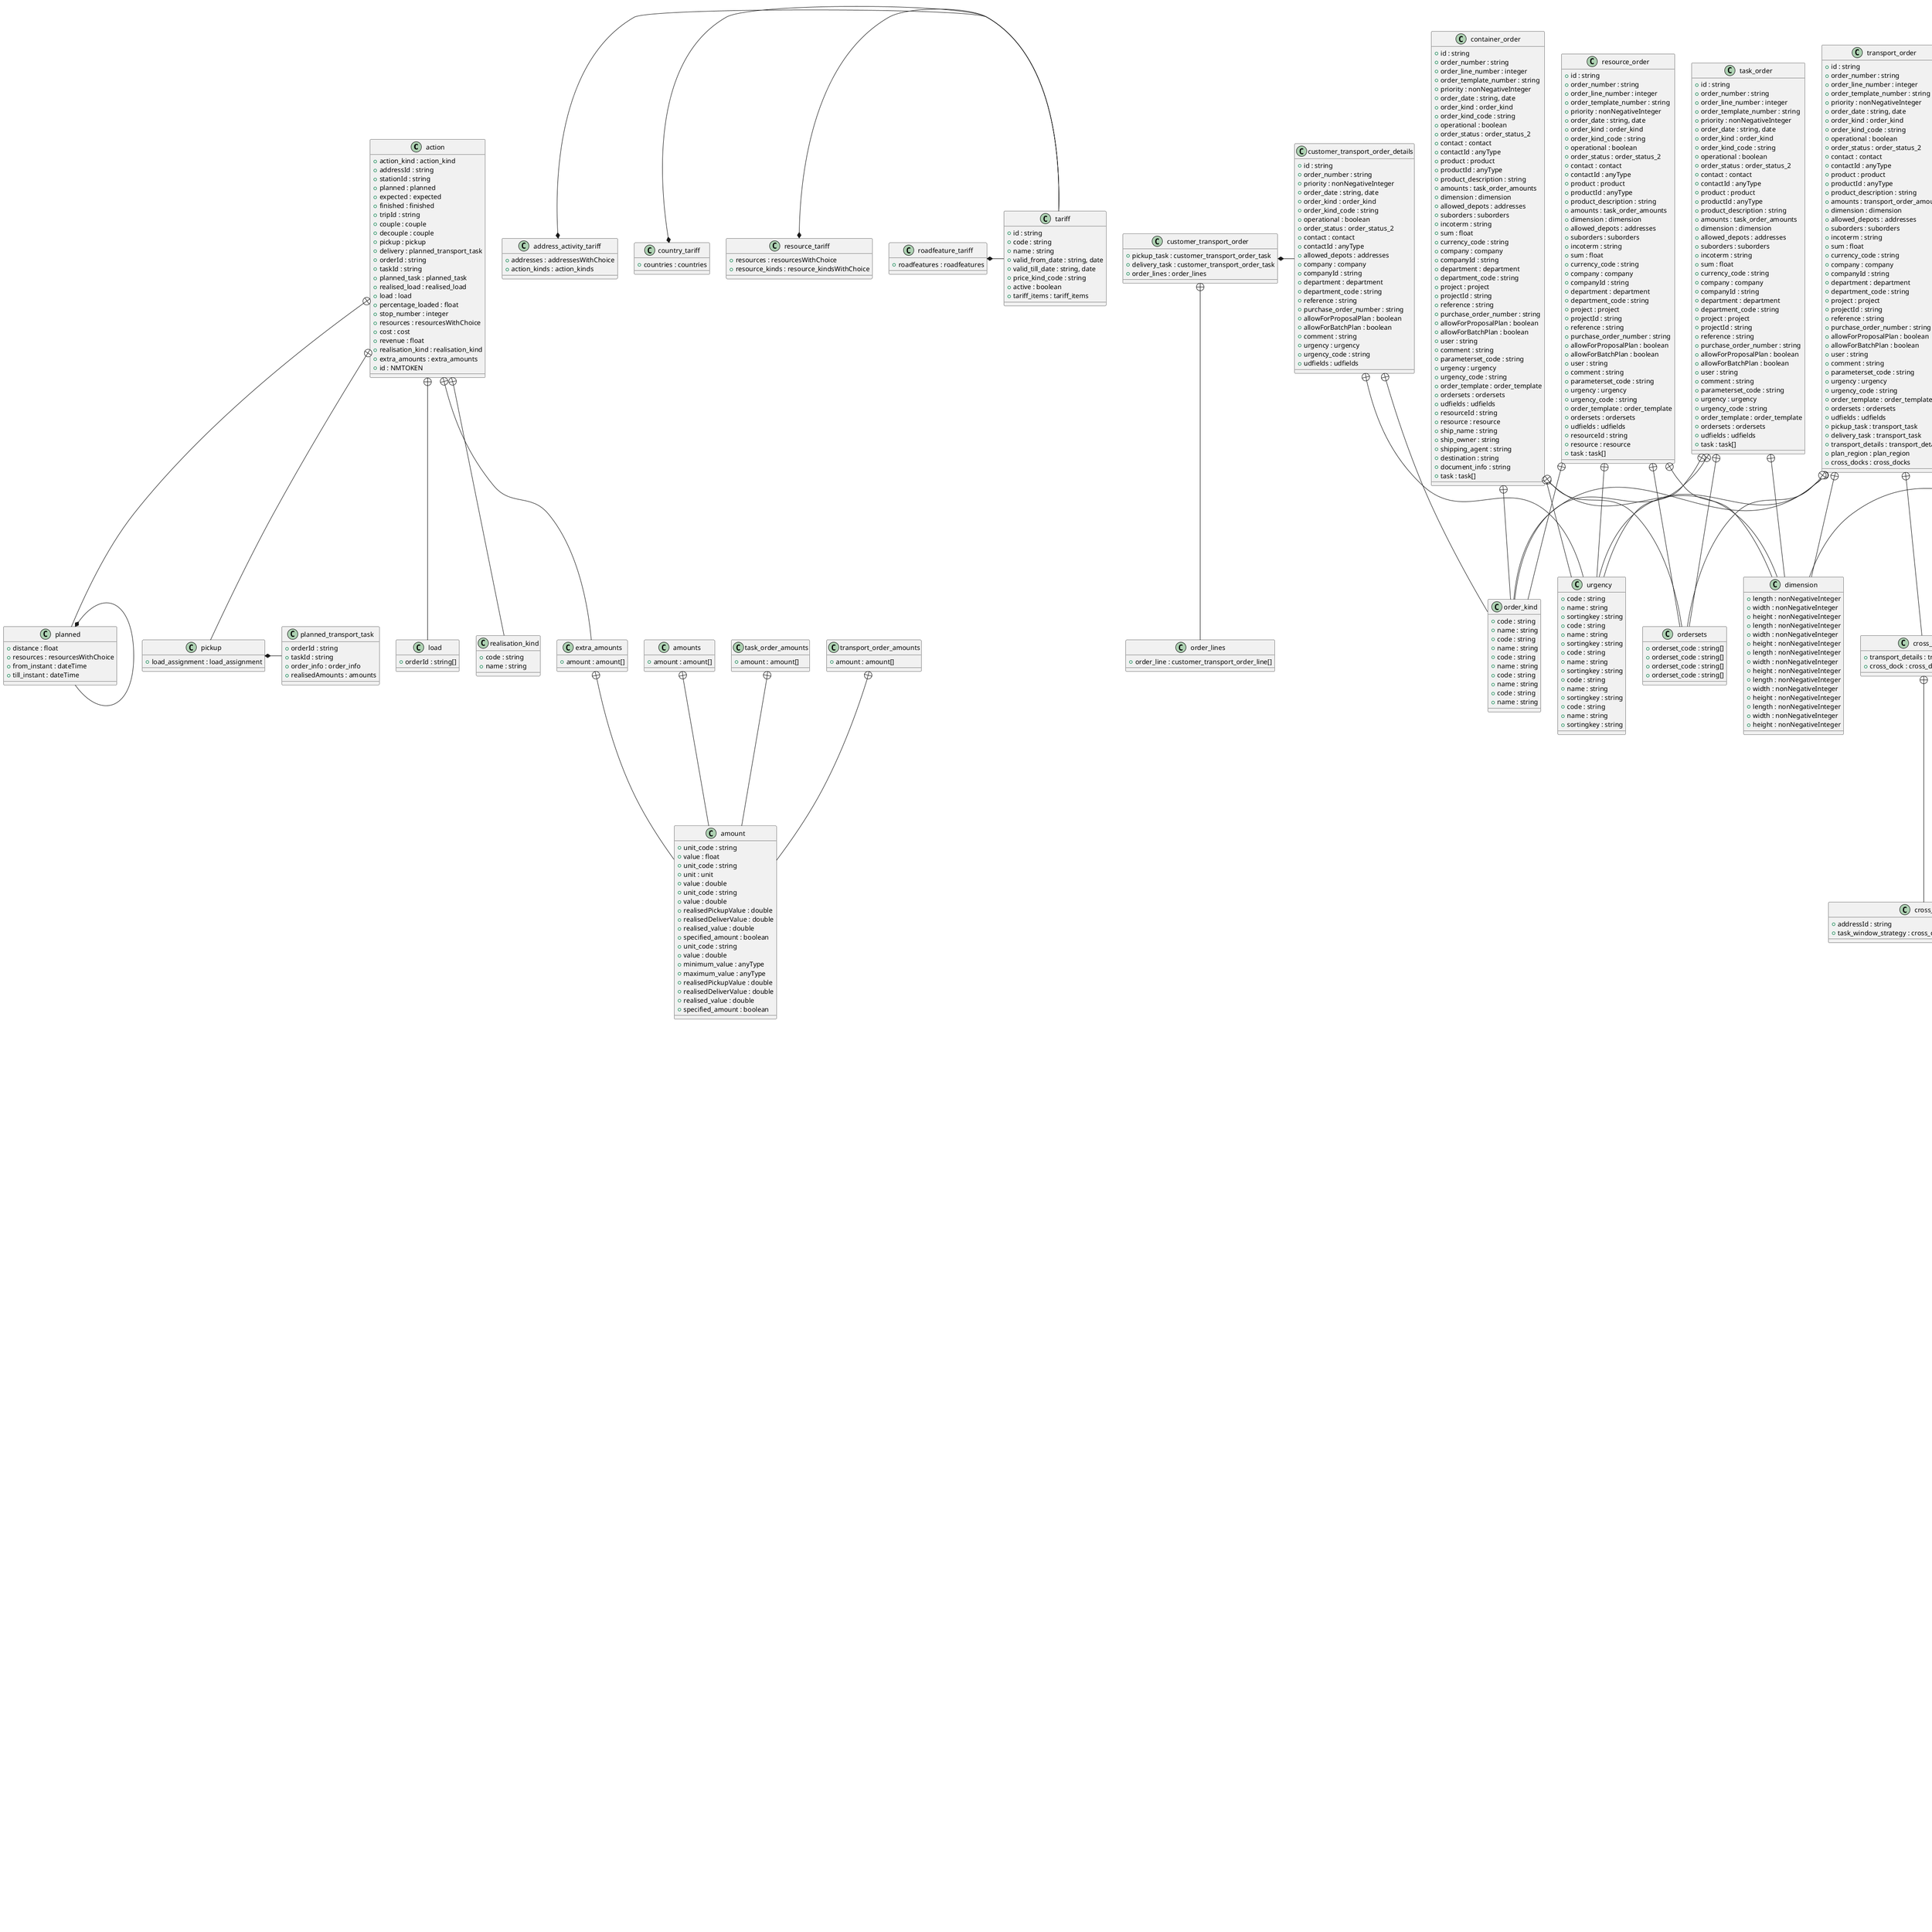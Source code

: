 @startuml

class action {
    +action_kind : action_kind
    +addressId : string
    +stationId : string
    +planned : planned
    +expected : expected
    +finished : finished
    +tripId : string
    +couple : couple
    +decouple : couple
    +pickup : pickup
    +delivery : planned_transport_task
    +orderId : string
    +taskId : string
    +planned_task : planned_task
    +realised_load : realised_load
    +load : load
    +percentage_loaded : float
    +stop_number : integer
    +resources : resourcesWithChoice
    +cost : cost
    +revenue : float
    +realisation_kind : realisation_kind
    +extra_amounts : extra_amounts
    +id : NMTOKEN
}
action +-- planned
class planned {
    +distance : float
    +resources : resourcesWithChoice
}
planned *- planned
action +-- load
class load {
    +orderId : string[]
}
action +-- realisation_kind
class realisation_kind {
    +code : string
    +name : string
}
action +-- extra_amounts
class extra_amounts {
    +amount : amount[]
}
extra_amounts +-- amount
class amount {
    +unit_code : string
    +value : float
}
action +-- pickup
class pickup {
    +load_assignment : load_assignment
}
pickup *- planned_transport_task
class action_kind {
    +code : string
    +name : string
    +action_spec_code : string
    +action_spec_name : string
}
class action_kinds {
    +action_kind_code : string[]
}
class action_template {
    +action_kind_code : string
    +addressId : string
    +stationId : string
    +orderId : string
    +taskId : string
    +metaTask : metaTask
    +duration : integer
    +comment : string
    +fixateStartInstant : anyType
    +fixateFinishInstant : anyType
    +fixateStartDaysOffset : anyType
    +fixateStartTime : anyType
    +fixateFinishDaysOffset : anyType
    +fixateFinishTime : anyType
}
class action_templates {
    +action_template : action_template[]
}
class address {
    +id : string
    +code : string
    +name : string
    +address_kind : address_kind
    +address_kind_code : string
    +street_name : string
    +door_number : string
    +door_number_postfix : string
    +area_description : string
    +zipcode : string
    +city : string
    +state_name : string
    +country_code : string
    +givenX : decimal
    +givenY : decimal
    +timezone_code : string
    +phone : string
    +phone2 : string
    +fax : string
    +email : string
    +contact_person : string
    +contactAddress : contactAddress1
    +is_depot : boolean
    +active : boolean
    +temporary : boolean
    +pickup_duration : integer
    +delivery_duration : integer
    +processingDuration : integer
    +task_position : task_position
    +handling_times : handling_times
    +plan_region : plan_region
    +plan_region_code : string
    +capabilities : capabilities
    +calendar : calendar
    +allowed_action_kinds : action_kinds
    +not_allowed_products : products
    +not_allowed_product_kinds : product_kinds
    +not_allowed_resources : resources
    +not_allowed_resource_kinds : resource_kinds
    +contamination_matrix_code : string
    +location : location
    +time_slot_set : time_slot_set
    +turnaround_duration : integer
    +resource_kind_turnaround_durations : resource_kind_turnaround_durations
    +resource_turnaround_durations : resource_turnaround_durations
    +comment : string
    +divisions : divisions
    +udfields : udfields
}
address +-- location
class location {
    +id : anyType[]
    +coordinates : coordinates[]
    +method : location_method
    +precision : integer
}
address +-- time_slot_set
class time_slot_set {
    +capacity_unit_code : string
    +capacity_value : double
    +time_slots : time_slots
}
time_slot_set +-- time_slots
class time_slots {
    +time_slot : time_slot[]
}
time_slots +-- time_slot
class time_slot {
    +from_time : string
    +from_offset : short
    +till_time : string
    +till_offset : short
    +action_kind_code : string
    +productId : string
    +product_kind_code : string
    +sequence : short
    +dayofweekmask : short
    +capacity_value : double
    +capability_code : string
}
address +-- divisions
class divisions {
    +division : division[]
}
class address_activity_tariff {
    +addresses : addressesWithChoice
    +action_kinds : action_kinds
}
address_activity_tariff *- tariff
class address_kind {
    +code : string
    +name : string
    +calendar : calendar
    +ruleset : ruleset
    +handling_times : handling_times
    +allowed_action_kinds : action_kinds
    +not_allowed_products : products
    +not_allowed_product_kinds : product_kinds
    +not_allowed_resources : resources
    +not_allowed_resource_kinds : resource_kinds
}
class address_kinds {
    +address_kind_code : string[]
}
class address_with_optional_id {
    +id : string
    +code : string
    +name : string
    +address_kind : address_kind
    +address_kind_code : string
    +street_name : string
    +door_number : string
    +door_number_postfix : string
    +area_description : string
    +zipcode : string
    +city : string
    +state_name : string
    +country_code : string
    +givenX : decimal
    +givenY : decimal
    +timezone_code : string
    +phone : string
    +phone2 : string
    +fax : string
    +email : string
    +contact_person : string
    +contactAddress : contactAddress1
    +is_depot : boolean
    +active : boolean
    +temporary : boolean
    +pickup_duration : integer
    +delivery_duration : integer
    +processingDuration : integer
    +task_position : task_position
    +handling_times : handling_times
    +plan_region : plan_region
    +plan_region_code : string
    +capabilities : capabilities
    +calendar : calendar
    +allowed_action_kinds : action_kinds
    +not_allowed_products : products
    +not_allowed_product_kinds : product_kinds
    +not_allowed_resources : resources
    +not_allowed_resource_kinds : resource_kinds
    +contamination_matrix_code : string
    +location : location
    +time_slot_set : time_slot_set
    +turnaround_duration : integer
    +resource_kind_turnaround_durations : resource_kind_turnaround_durations
    +resource_turnaround_durations : resource_turnaround_durations
    +comment : string
    +divisions : divisions
    +udfields : udfields
}
address_with_optional_id +-- location
class location {
    +id : anyType[]
    +coordinates : coordinates[]
    +method : location_method
    +precision : integer
}
address_with_optional_id +-- time_slot_set
class time_slot_set {
    +capacity_unit_code : string
    +capacity_value : double
    +time_slots : time_slots
}
time_slot_set +-- time_slots
class time_slots {
    +time_slot : time_slot[]
}
time_slots +-- time_slot
class time_slot {
    +from_time : string
    +from_offset : short
    +till_time : string
    +till_offset : short
    +action_kind_code : string
    +productId : string
    +product_kind_code : string
    +sequence : short
    +dayofweekmask : short
    +capacity_value : double
    +capability_code : string
}
address_with_optional_id +-- divisions
class divisions {
    +division : division[]
}
class addresses {
    +addressId : string[]
}
class addressesWithChoice {
    +addressId : string[]
    +address : address[]
}
class agreement {
    +id : string
    +code : string
    +name : string
    +credit : anyType
    +debit : anyType
    +valid_from_date : string, date
    +valid_till_date : string, date
    +contact : contact
    +contactId : string
    +subcontractor : subcontractor
    +subcontractorId : string
    +company : company
    +tariffs : tariffs
}
class allowed_plan_regions {
    +allowed_plan_region : string[]
}
class amounts {
    +amount : amount[]
}
amounts +-- amount
class amount {
    +unit_code : string
    +unit : unit
    +value : double
}
class appointment_window {
    +from_instant : dateTime
    +till_instant : dateTime
    +appointment_kind : appointment_kind
    +appointment_kind_code : string
}
appointment_window +-- appointment_kind
class appointment_kind {
    +code : string
    +name : string
}
class area {
    +code : string
    +name : string
    +area_kind_code : string
    +area_parts : area_parts
}
class area_part {
    +include : anyType
    +exclude : anyType
    +world : anyType
    +country_code : string
    +state_name : string
    +order2_subdiv : string
    +municipality : string
    +city : string
    +zipcode : string
    +min_zipcode : string
    +max_zipcode : string
    +addressId : string
    +linked_area_code : string
}
class area_parts {
    +area_part : area_part[]
}
class areapolygon {
    +code : string
    +name : string
    +areapolygon_categories : areapolygon_categories
    +points : points
    +areapolygon_visualization : areapolygon_visualization
}
class areapolygon_categories {
    +areapolygon_category : category[]
}
class areapolygon_visualization {
    +outline : outline
    +fill : fill
}
areapolygon_visualization +-- outline
class outline {
    +color : string
    +transparency : nonNegativeInteger
    +width : nonNegativeInteger
}
areapolygon_visualization +-- fill
class fill {
    +color : string
    +transparency : nonNegativeInteger
}
class assignTo {
    +shift_templateId : string
    +rollout_instant : dateTime
}
enum availability {
    available = available
    unavailable = unavailable
    overtime = overtime
    open = open
    closed = closed
}
class calendar {
    +timezone_code : string
    +calendar_versions : calendar_versions
    +date_entries : date_entries
}
calendar +-- calendar_versions
class calendar_versions {
    +calendar_version : calendar_version[]
}
calendar_versions +-- calendar_version
class calendar_version {
    +from_date : string, date
    +till_date : string, date
    +nof_weeks : short
    +day_entry : day_entry[]
}
calendar_version +-- day_entry
class day_entry {
    +availability : availability
    +week_index : nonNegativeInteger
    +day_of_week : day_entry_day_of_week
    +from_time : string
    +till_time : string
}
enum calendar_tag {
    0 = 0
    1 = 1
    2 = 2
    3 = 3
}
class cancelCustomerTransportOrders {
    +order_status : order_status_2
    +customerTransportOrderId : string[]
}
class cancelOrders {
    +order_status : order_status_2
    +projectid : string
    +orderid : string[]
}
class capabilities {
    +capability : capability[]
}
capabilities +-- capability
class capability {
    +capability_code : anyType
    +code : string
    +name : string
    +available : boolean
    +required : boolean
    +forbidden : boolean
    +penalty : integer
    +strict : boolean
    +valid_from_date : string, date
    +valid_till_date : string, date
}
class capacities {
    +capacity : capacity[]
}
capacities +-- capacity
class capacity {
    +unit_code : string
    +unit : unit
    +value : double
    +pickup_quantity : positiveInteger
    +pickup_duration : positiveInteger
    +delivery_quantity : positiveInteger
    +delivery_duration : positiveInteger
}
class category {
    +code : string
    +name : string
}
class charter {
    +id : string
    +code : string
    +name : string
    +sum : float
    +currency_code : string
    +contactId : string
    +contact : contact
}
class company {
    +code : string
    +name : string
}
class compartments {
    +compartment : compartment[]
}
compartments +-- compartment
class compartment {
    +code : string
    +name : string
    +position : integer
    +maxTemperature : float
    +amounts : amounts
    +capacities : capacities
    +ruleset : ruleset
}
class completeTasks {
    +taskId : string[]
    +complete : boolean
}
class comtec {
    +deleteOrder : deleteid
    +task_order : task_order
    +version : comtec_version
}
enum comtec_version {
    2008 = 2008
    2010 = 2010
    2012 = 2012
    2014 = 2014
}
class configuration {
    +id : string
    +code : string
    +name : string
    +resourceId : string
    +singleOrderCompartments : boolean
    +compartments : compartments
    +capacities : capacities
}
configuration +-- capacities
class capacities {
    +capacity : capacity[]
}
capacities +-- capacity
class capacity {
    +unit_code : string
    +unit : unit
    +value : double
}
class contact {
    +id : string
    +code : string
    +name : string
    +contact_kind : contact_kind
    +company : company
    +initials : string
    +title : string
    +salutation : string
    +fileas_name : string
    +addressId : string
    +address : address
    +contactAddresses : contactAddresses
    +phone : string
    +phone2 : string
    +fax : string
    +email : string
    +website : string
    +bankaccount : string
    +birthdate : string, date
    +gender : gender
    +active : boolean
    +quality_level : string
    +allowed_cleaning_addresses : addresses
    +not_allowed_contacts : contacts
    +contamination_matrix_code : string
    +require_purchase_order_number : boolean
    +require_order_reference : boolean
    +ruleset : ruleset
    +comment : string
    +udfields : udfields
}
class contactAddress1 {
    +contactId : string
    +contactAddressKind : contactAddressKind[]
}
class contactAddress2 {
    +addressId : string
    +address : address
    +contactAddressKind : contactAddressKind[]
}
class contactAddressKind {
    +code : string
    +name : string
}
class contactAddresses {
    +contactAddress : contactAddress2[]
}
class contact_kind {
    +code : string
    +name : string
}
class contacts {
    +contactId : string[]
}
class container_order {
    +id : string
    +order_number : string
    +order_line_number : integer
    +order_template_number : string
    +priority : nonNegativeInteger
    +order_date : string, date
    +order_kind : order_kind
    +order_kind_code : string
    +operational : boolean
    +order_status : order_status_2
    +contact : contact
    +contactId : anyType
    +product : product
    +productId : anyType
    +product_description : string
    +amounts : task_order_amounts
    +dimension : dimension
    +allowed_depots : addresses
    +suborders : suborders
    +incoterm : string
    +sum : float
    +currency_code : string
    +company : company
    +companyId : string
    +department : department
    +department_code : string
    +project : project
    +projectId : string
    +reference : string
    +purchase_order_number : string
    +allowForProposalPlan : boolean
    +allowForBatchPlan : boolean
    +user : string
    +comment : string
    +parameterset_code : string
    +urgency : urgency
    +urgency_code : string
    +order_template : order_template
    +ordersets : ordersets
    +udfields : udfields
    +resourceId : string
    +resource : resource
    +ship_name : string
    +ship_owner : string
    +shipping_agent : string
    +destination : string
    +document_info : string
    +task : task[]
}
container_order +-- order_kind
class order_kind {
    +code : string
    +name : string
}
container_order +-- dimension
class dimension {
    +length : nonNegativeInteger
    +width : nonNegativeInteger
    +height : nonNegativeInteger
}
container_order +-- urgency
class urgency {
    +code : string
    +name : string
    +sortingkey : string
}
container_order +-- ordersets
class ordersets {
    +orderset_code : string[]
}
class contamination_matrix {
    +code : string
    +name : string
    +contamination_matrix_items : contamination_matrix_items
}
class contamination_matrix_item {
    +contamination_kind : contamination_matrix_item_contamination_kind
    +productId : anyType[]
    +product_kind_code : anyType[]
    +number_of_loads_contaminating : anyType
}
enum contamination_matrix_item_contamination_kind {
    nottogether = nottogether
    notafter = notafter
}
class contamination_matrix_items {
    +contamination_matrix_item : contamination_matrix_item[]
}
class coordinates {
    +x_coord : anyType
    +y_coord : anyType
}
class cost {
    +default_currency_code : string
    +costItem : costItem[]
}
cost +-- costItem
class costItem {
    +contactId : string
    +price_kind_code : string
    +sum : float
    +original_price : original_price
    +one_off : boolean
    +resourceId : resourceId
    +start_addressId : string
    +finish_addressId : string
    +from_instant : dateTime
    +till_instant : dateTime
}
costItem +-- original_price
class original_price {
    +currency_code : string
    +sum : float
}
class costkind {
    +code : string
    +name : string
    +unit_code : string
}
class costset {
    +code : string
    +name : string
    +costsetitems : costsetitems
}
costset +-- costsetitems
class costsetitems {
    +costsetitem : costsetitem[]
}
costsetitems +-- costsetitem
class costsetitem {
    +real_cost : decimal
    +plan_cost : decimal
    +unit_code : string
    +costkind : costkind
}
class countries {
    +country_code : string[]
}
class country_tariff {
    +countries : countries
}
country_tariff *- tariff
class couple {
    +resourceId : resourceId[]
    +resource : resource[]
    +driver : resource[]
    +charter : charter[]
}
couple +-- resourceId
class resourceId {
    +value : string
    +resource_tag : integer
    +type : string
}
enum cross_dock_task_window_strategy {
    no_windows = no_windows
    transport_windows = transport_windows
}
class customer_transport_order {
    +pickup_task : customer_transport_order_task
    +delivery_task : customer_transport_order_task
    +order_lines : order_lines
}
customer_transport_order *- customer_transport_order_details
customer_transport_order +-- order_lines
class order_lines {
    +order_line : customer_transport_order_line[]
}
class customer_transport_order_details {
    +id : string
    +order_number : string
    +priority : nonNegativeInteger
    +order_date : string, date
    +order_kind : order_kind
    +order_kind_code : string
    +operational : boolean
    +order_status : order_status_2
    +contact : contact
    +contactId : anyType
    +allowed_depots : addresses
    +company : company
    +companyId : string
    +department : department
    +department_code : string
    +reference : string
    +purchase_order_number : string
    +allowForProposalPlan : boolean
    +allowForBatchPlan : boolean
    +comment : string
    +urgency : urgency
    +urgency_code : string
    +udfields : udfields
}
customer_transport_order_details +-- order_kind
class order_kind {
    +code : string
    +name : string
}
customer_transport_order_details +-- urgency
class urgency {
    +code : string
    +name : string
    +sortingkey : string
}
class customer_transport_order_line {
    +pickup_task : customer_transport_order_line_task
    +delivery_task : customer_transport_order_line_task
}
customer_transport_order_line *- customer_transport_order_line_details
class customer_transport_order_line_details {
    +id : string
    +order_line_number : integer
    +product : product
    +productId : anyType
    +product_description : string
    +amounts : transport_order_amounts
    +dimension : dimension
    +udfields : udfields
}
customer_transport_order_line_details +-- dimension
class dimension {
    +length : nonNegativeInteger
    +width : nonNegativeInteger
    +height : nonNegativeInteger
}
class customer_transport_order_line_task {
    +id : string
    +station : station_with_optional_id
    +stationId : string
    +duration_unit_of_measurement_code : duration_unit_of_measurement_code
    +duration : integer
    +complete : boolean
    +udfields : udfields
}
class customer_transport_order_task {
    +address : address_with_optional_id
    +addressId : string
    +start_window : datetime_window
    +finish_window : datetime_window
    +preferred_instant : dateTime
    +reference : string
    +comment : string
    +task_position : task_position
}
class date_entries {
    +date_entry : date_entry[]
}
date_entries +-- date_entry
class date_entry {
    +availability : availability
    +from_instant : dateTime
    +till_instant : dateTime
    +comment : string
}
class datetime_window {
    +from_instant : dateTime
    +till_instant : dateTime
}
enum day_entry_day_of_week {
     = 
    su = su
    mo = mo
    tu = tu
    we = we
    th = th
    fr = fr
    sa = sa
}
class deleteCode {
    +code : string[]
}
class deleteTrip {
}
deleteTrip *- deleteid
class deleteid {
    +id : string
}
class deleteids {
    +id : string[]
}
class department {
    +code : string
    +name : string
    +division : division
}
class departments {
    +department : department[]
    +department_code : string[]
}
class depot {
    +company : company
    +division : division
    +unit_conversions : unit_conversions
}
depot *- address
depot +-- unit_conversions
class unit_conversions {
    +unit_conversion : unit_conversion[]
}
unit_conversions +-- unit_conversion
class unit_conversion {
    +productId : string
    +from_unit_code : anyType
    +to_unit_code : anyType
    +factor : decimal
}
class dgclassifications {
    +dgclassification : dgclassification[]
}
dgclassifications +-- dgclassification
class dgclassification {
    +code : string
    +name : string
    +dgclassification_alternatives : dgclassification_alternatives
}
dgclassification +-- dgclassification_alternatives
class dgclassification_alternatives {
    +dgclassification_alternative : dgclassification_alternative[]
}
dgclassification_alternatives +-- dgclassification_alternative
class dgclassification_alternative {
    +dgclassification_code : string
}
class dghazard_class {
    +code : string
    +name : string
    +description : string
}
class dgregulation {
    +code : string
    +name : string
    +dgclassifications : dgclassifications
    +dgrequirements : dgrequirements
}
class dgrequirements {
    +dgrequirement : dgrequirement[]
}
dgrequirements +-- dgrequirement
class dgrequirement {
    +dgunnumber_code : string
    +dgclassification_code : string
}
class dgunnumber {
    +code : string
    +name : string
    +dghazard_class : dghazard_class
    +temperature_dependent : boolean
}
class division {
    +code : string
    +name : string
}
enum duration_unit_of_measurement_code {
    s = s
    min = min
    h = h
    d = d
}
class expected {
    +from_instant : dateTime
    +till_instant : dateTime
    +distance : float
}
class finished {
    +from_instant : dateTime
    +till_instant : dateTime
    +distance : float
    +odometer : integer
    +addressId : string
    +resources : resources
}
enum gender {
    M = M
    F = F
}
class handling_times {
    +handling_time : handling_time[]
}
handling_times +-- handling_time
class handling_time {
    +action_kind_code : string
    +unit_code : string
    +productId : string
    +product_handling_group_code : string
    +resource_kind_code : string
    +fixed : fixed
    +variable : variable
    +batch : batch
}
handling_time +-- fixed
class fixed {
    +duration : double
}
handling_time +-- variable
class variable {
    +duration : double
    +per_quantity : double
}
handling_time +-- batch
class batch {
    +duration : double
    +size : double
}
class human_resource {
    +contact : contact
}
human_resource *- resource
class load_assignment {
    +load_part : load_part[]
}
load_assignment +-- load_part
class load_part {
    +amounts : amounts
    +resourceId : string
    +resource_kind_code : string
    +configurationId : string
    +productId : string
    +compartments : compartments
}
enum location_method {
    undefined = undefined
    automatic = automatic
    byuser = byuser
    history = history
    centrezipcode = centrezipcode
}
class metaOrder {
    +searchCriteria : orderSearchCriteria
}
class metaTask {
    +searchCriteria : taskSearchCriteria
    +metaOrder : metaOrder
}
class orderSearchCriteria {
    +order_date : date
    +orderNumber : string
    +orderTemplateNumber : string
    +order_externalId : string
}
class orderStatus_1 {
    +orderId : string[]
    +cancelled : boolean
}
class order_info {
    +transports : transports
}
class order_status_2 {
    +code : string
    +name : string
    +status_kind : order_status_status_kind
}
enum order_status_status_kind {
    normal = normal
    no show = no show
    cancel = cancel
    inactive = inactive
}
class order_template {
    +from_date : string, date
    +till_date : string, date
    +active : boolean
    +recurrence : recurrence
    +visit_pattern : visit_pattern
}
order_template +-- visit_pattern
class visit_pattern {
    +code : string
    +name : string
    +number_of_visits : positiveInteger
}
class parameter {
    +code : string
    +value : anySimpleType
}
class parameter_tuple {
    +parameter : parameter[]
}
class parameter_tuples {
    +parameter_tuple : parameter_tuple[]
}
class parameterset {
    +code : string
    +name : string
    +parameter : parameter[]
}
class plan_region {
    +code : string
    +name : string
    +plan_group : plan_group
}
plan_region +-- plan_group
class plan_group {
    +code : string
    +name : string
}
class planned {
    +from_instant : dateTime
    +till_instant : dateTime
}
class planned_task {
    +taskId : string
    +orderId : string
    +task_kind : action_kind
    +order_info : order_info
}
class planned_transport_task {
    +orderId : string
    +taskId : string
    +order_info : order_info
    +realisedAmounts : amounts
}
class point {
    +x : decimal
    +y : decimal
}
class points {
    +point : point[]
}
class predefinedCalendar {
    +id : string
    +code : string
    +name : string
    +calendar_tag : calendar_tag
    +calendar : calendar
}
class price_categories {
    +price_category_code : string[]
    +price_category : price_category[]
}
class price_category {
    +code : string
    +name : string
}
class product {
    +id : string
    +code : string
    +name : string
    +product_kind : product_kind
    +active : boolean
    +dgunnumber_code : string
    +price_categories : price_categories
    +capabilities : capabilities
    +udfields : udfields
    +not_allowed_addresses : addresses
    +not_allowed_address_kinds : address_kinds
    +not_allowed_resources : resources
    +not_allowed_resource_kinds : resource_kinds
    +not_allowed_stations : stations
    +not_allowed_station_kinds : station_kinds
    +product_handling_group : product_handling_group
    +product_handling_group_code : string
    +unit_conversions : unit_conversions
}
product +-- product_kind
class product_kind {
    +code : string
    +name : string
}
product +-- unit_conversions
class unit_conversions {
    +unit_conversion : unit_conversion[]
}
unit_conversions +-- unit_conversion
class unit_conversion {
    +from_unit_code : anyType
    +to_unit_code : anyType
    +factor : decimal
}
product +-- product_handling_group
class product_handling_group {
    +code : string
    +name : string
}
class product_kinds {
    +product_kind_code : string[]
}
class products {
    +productId : string[]
}
class project {
    +id : string
    +code : string
    +name : string
    +rulesetCode : string
    +projectStatus : projectStatus
    +project_status_code : string
    +from_instant : dateTime
    +till_instant : dateTime
    +reference : string
    +comment : string
    +udfields : udfields
    +orders : orders
}
project +-- orders
class orders {
    +transport_order : transport_order[]
}
project +-- projectStatus
class projectStatus {
    +code : string
    +name : string
}
class realised_load {
    +load_part : load_part[]
}
realised_load +-- load_part
class load_part {
    +resourceId : string
    +compartment_code : string
    +productId : string
    +amounts : amounts
}
class recurrence {
    +active : boolean
    +recurrence_type : short
    +recurrence_dayofmonth : short
    +recurrence_dayofweekmask : short
    +recurrence_monthofyear : short
    +recurrence_interval : nonNegativeInteger
    +recurrence_instance : short
    +pattern_start_date : string, date
    +pattern_end_date : string, date
    +pattern_occurence : nonNegativeInteger
    +no_end_date : boolean
    +recurrence_times : recurrence_times
    +exception_pattern : exception_pattern
    +calendar : calendar
    +calendarId : string
}
recurrence +-- recurrence_times
class recurrence_times {
    +recurrence_time : recurrence_time[]
}
recurrence_times +-- recurrence_time
class recurrence_time {
    +recurrence_dayofweekmask : short
    +rollout_time : string
}
recurrence +-- exception_pattern
class exception_pattern {
    +exception : exception[]
}
exception_pattern +-- exception
class exception {
    +preferred_instant : dateTime
    +exception_instant : dateTime
    +pattern_date : string, date
    +rollout_date : string, date
    +rollout_times : rollout_times
}
exception +-- rollout_times
class rollout_times {
    +rollout_time : string[]
}
class resource {
    +id : string
    +code : string
    +name : string
    +resource_kind : resource_kind
    +resource_kind_code : string
    +resource_tag : integer
    +modality : string
    +resource_status : resource_status
    +resource_status_code : string
    +resource_amounts : resource_amounts
    +resource_categories : resource_categories
    +active : boolean
    +subcontractorId : string
    +division : division
    +division_code : string
    +address : address
    +addressId : string
    +comm_code : string
    +reference : string
    +comment : string
    +capacities : capacities
    +configurations : configurations
    +capabilities : capabilities
    +calendar : calendar
    +allowed_plan_regions : allowed_plan_regions
    +not_allowed_addresses : addresses
    +not_allowed_address_kinds : address_kinds
    +not_allowed_products : products
    +not_allowed_product_kinds : product_kinds
    +not_allowed_resources : resources
    +not_allowed_resource_kinds : resource_kinds
    +not_allowed_stations : stations
    +not_allowed_station_kinds : station_kinds
    +departments : departments
    +resource_classifications : resource_classifications
    +resource_contracts : resource_contracts
    +assignIssuesToUserGroupName : string
    +assignIssuesToUserName : string
    +action_durations : action_durations
    +cost_set_code : string
    +udfields : udfields
    +companyId : string
    +company : company
}
resource +-- resource_categories
class resource_categories {
    +resource_category : category[]
    +resource_category_code : string[]
}
resource +-- allowed_plan_regions
class allowed_plan_regions {
    +allowed_plan_region : anyType[]
}
resource +-- resource_classifications
class resource_classifications {
    +resource_classification : resource_classification[]
}
resource_classifications +-- resource_classification
class resource_classification {
    +dgregulation_code : string
    +dgclassification_code : string
}
resource +-- resource_contracts
class resource_contracts {
    +resource_contract : resource_contract[]
}
resource_contracts +-- resource_contract
class resource_contract {
    +contract_availability : double
    +min_availability : double
    +max_availability : double
    +valid_from_date : string, date
    +valid_till_date : string, date
    +rulesetCode : string
}
resource +-- action_durations
class action_durations {
    +action_duration : action_duration[]
}
action_durations +-- action_duration
class action_duration {
    +action_kind_code : anyType
    +duration_factor : anyType
}
resource +-- resource_status
class resource_status {
    +code : string
    +name : string
}
resource +-- capacities
class capacities {
    +capacity : capacity[]
}
capacities +-- capacity
class capacity {
    +unit_code : string
    +unit : unit
    +value : double
}
resource +-- configurations
class configurations {
    +configurationId : string[]
    +configuration : configuration[]
}
class resourceCalendar {
    +id : string
    +updateCalendar : updateCalendar
}
class resourceId {
    +value : string
    +resource_tag : string
    +type : string
}
class resource_amounts {
    +resource_amount : resource_amount[]
}
resource_amounts +-- resource_amount
class resource_amount {
    +unit_code : string
    +unit : unit
    +value : double
}
class resource_kind {
    +code : string
    +name : string
    +resource_tag : integer
    +modality : string
    +assignIssuesToUserGroupName : string
    +assignIssuesToUserName : string
    +resource_amounts : resource_amounts
    +resource_categories : resource_categories
    +capacities : capacities
    +configurations : configurations
    +capabilities : capabilities
    +calendar : calendar
    +allowed_plan_regions : allowed_plan_regions
    +not_allowed_addresses : addresses
    +not_allowed_address_kinds : address_kinds
    +not_allowed_resource_kinds : resource_kinds
    +not_allowed_stations : stations
    +not_allowed_station_kinds : station_kinds
    +resource_kind_regulations : resource_kind_regulations
    +cost_set_code : string
    +vehicleKindCode : string
    +emissionFactor : float
    +ruleset : ruleset
    +udfields : udfields
}
resource_kind +-- resource_categories
class resource_categories {
    +resource_category : category[]
    +resource_category_code : string[]
}
resource_kind +-- allowed_plan_regions
class allowed_plan_regions {
    +allowed_plan_region : anyType[]
}
resource_kind +-- resource_kind_regulations
class resource_kind_regulations {
    +resource_kind_regulation : resource_kind_regulation[]
}
resource_kind_regulations +-- resource_kind_regulation
class resource_kind_regulation {
    +dgregulation_code : anyType
}
resource_kind +-- capacities
class capacities {
    +capacity : capacity[]
}
capacities +-- capacity
class capacity {
    +unit_code : string
    +unit : unit
    +value : double
}
resource_kind +-- configurations
class configurations {
    +configurationId : string[]
    +configuration : configuration[]
}
class resource_kind_turnaround_durations {
    +resource_kind_turnaround_duration : resource_kind_turnaround_duration[]
}
resource_kind_turnaround_durations +-- resource_kind_turnaround_duration
class resource_kind_turnaround_duration {
    +resource_kind_code : string
    +duration : integer
}
class resource_kinds {
    +resource_kind_code : string[]
}
class resource_kindsWithChoice {
    +resource_kind_code : string[]
    +resource_kind : resource_kind[]
}
class resource_order {
    +id : string
    +order_number : string
    +order_line_number : integer
    +order_template_number : string
    +priority : nonNegativeInteger
    +order_date : string, date
    +order_kind : order_kind
    +order_kind_code : string
    +operational : boolean
    +order_status : order_status_2
    +contact : contact
    +contactId : anyType
    +product : product
    +productId : anyType
    +product_description : string
    +amounts : task_order_amounts
    +dimension : dimension
    +allowed_depots : addresses
    +suborders : suborders
    +incoterm : string
    +sum : float
    +currency_code : string
    +company : company
    +companyId : string
    +department : department
    +department_code : string
    +project : project
    +projectId : string
    +reference : string
    +purchase_order_number : string
    +allowForProposalPlan : boolean
    +allowForBatchPlan : boolean
    +user : string
    +comment : string
    +parameterset_code : string
    +urgency : urgency
    +urgency_code : string
    +order_template : order_template
    +ordersets : ordersets
    +udfields : udfields
    +resourceId : string
    +resource : resource
    +task : task[]
}
resource_order +-- order_kind
class order_kind {
    +code : string
    +name : string
}
resource_order +-- dimension
class dimension {
    +length : nonNegativeInteger
    +width : nonNegativeInteger
    +height : nonNegativeInteger
}
resource_order +-- urgency
class urgency {
    +code : string
    +name : string
    +sortingkey : string
}
resource_order +-- ordersets
class ordersets {
    +orderset_code : string[]
}
class resource_tariff {
    +resources : resourcesWithChoice
    +resource_kinds : resource_kindsWithChoice
}
resource_tariff *- tariff
class resource_turnaround_durations {
    +resource_turnaround_duration : resource_turnaround_duration[]
}
resource_turnaround_durations +-- resource_turnaround_duration
class resource_turnaround_duration {
    +resourceId : string
    +duration : integer
}
class resources {
    +resourceId : resourceId[]
}
class resourcesWithChoice {
    +resourceId : resourceId[]
    +resource : resource[]
}
class resourcesWithChoiceAndTemporary {
    +resourceId : string[]
    +resource : resource[]
    +temporaryResource : temporaryResource[]
}
class roadfeature_tariff {
    +roadfeatures : roadfeatures
}
roadfeature_tariff *- tariff
class roadfeatures {
    +roadfeature_code : string[]
}
enum route_part {
    main = main
    post = post
    pre = pre
}
class ruleset {
    +rulegroup : rulegroup[]
}
ruleset +-- rulegroup
class rulegroup {
    +code : string
    +from_date : string, date
    +till_date : string, date
}
class schedule_shift_template {
    +id : string
    +code : string
    +name : string
    +active : boolean
    +schedule_template_code : string
    +template_code : anyType
    +shift_kind : shift_kind
    +shift_kind_code : string
    +shift_tag : integer
    +volatile : boolean
    +department : department
    +department_code : string
    +start_time_window : time_window
    +finish_time_window : time_window
    +reference_time_window : time_window
    +planned : planned
    +start_addressId : string
    +start_stationId : string
    +finish_addressId : string
    +finish_stationId : string
    +resources : resourcesWithChoiceAndTemporary
    +subcontractorId : string
    +resource_kind_code : string
    +resource_kind : resource_kind
    +ruleset : ruleset
    +allowed_plan_regions : allowed_plan_regions
    +price_categories : price_categories
    +capabilities : capabilities
    +sum : float
    +currency_code : string
    +allowForProposalPlan : boolean
    +allowForBatchPlan : boolean
    +comment : string
    +cost_set_code : string
    +udfields : udfields
    +modality : string
    +shift_templates : section_templates
    +action_templates : action_templates
}
class schedule_template {
    +code : string
    +name : string
    +start_date : string, date
    +start_instant : dateTime
    +number_of_days : positiveInteger
    +visit_schedule_code : string
    +comment : string
    +shift_templates : shift_templates[]
}
class section_template {
    +id : string
    +code : string
    +name : string
    +active : boolean
    +template_code : anyType
    +shift_kind : shift_kind
    +shift_kind_code : string
    +shift_tag : integer
    +volatile : boolean
    +department : department
    +department_code : string
    +start_time_window : time_window
    +finish_time_window : time_window
    +reference_time_window : time_window
    +planned : planned
    +start_addressId : string
    +start_stationId : string
    +finish_addressId : string
    +finish_stationId : string
    +resources : resourcesWithChoiceAndTemporary
    +subcontractorId : string
    +resource_kind_code : string
    +resource_kind : resource_kind
    +ruleset : ruleset
    +allowed_plan_regions : allowed_plan_regions
    +price_categories : price_categories
    +capabilities : capabilities
    +sum : float
    +currency_code : string
    +allowForProposalPlan : boolean
    +allowForBatchPlan : boolean
    +comment : string
    +cost_set_code : string
    +udfields : udfields
    +modality : string
    +accompanyCombination : string
    +assignTo : assignTo
    +action_templates : action_templates
}
class section_templates {
    +shift_template : section_template[]
}
class shift {
    +id : string
    +code : string
    +name : string
    +template_code : string
    +shift_kind : shift_kind
    +shift_status : shift_status
    +shift_tag : integer
    +modality : string
    +accompanyCombination : string
    +volatile : boolean
    +operational : boolean
    +department : department
    +from_instant : dateTime
    +till_instant : anyType
    +start_window : datetime_window
    +finish_window : datetime_window
    +reference_start_instant : dateTime
    +reference_finish_instant : dateTime
    +start_addressId : string
    +start_stationId : string
    +finish_addressId : string
    +finish_stationId : string
    +resources : resourcesWithChoice
    +subcontractorId : string
    +resource_kind_code : string
    +resource_kind : resource_kind
    +ruleset : ruleset
    +allowed_plan_regions : allowed_plan_regions
    +shiftsets : shiftsets
    +price_categories : price_categories
    +capabilities : capabilities
    +sum : float
    +currency_code : string
    +allowForProposalPlan : boolean
    +allowForBatchPlan : boolean
    +comment : string
    +cost_set_code : string
    +udfields : udfields
}
class shiftTemplateResources {
    +temporaryResource : temporaryResource[]
}
shiftTemplateResources *- resourcesWithChoice
class shift_kind {
    +code : string
    +name : string
    +shift_tag : integer
    +modality : string
}
class shift_status {
    +code : string
    +name : string
    +status_kind : shift_status_status_kind
}
enum shift_status_status_kind {
    normal = normal
    cancel = cancel
}
class shift_template {
    +id : string
    +code : string
    +name : string
    +active : boolean
    +template_code : anyType
    +shift_kind : shift_kind
    +shift_kind_code : string
    +shift_tag : integer
    +volatile : boolean
    +department : department
    +department_code : string
    +start_time_window : time_window
    +finish_time_window : time_window
    +reference_time_window : time_window
    +planned : planned
    +start_addressId : string
    +start_stationId : string
    +finish_addressId : string
    +finish_stationId : string
    +resources : resourcesWithChoiceAndTemporary
    +subcontractorId : string
    +resource_kind_code : string
    +resource_kind : resource_kind
    +ruleset : ruleset
    +allowed_plan_regions : allowed_plan_regions
    +price_categories : price_categories
    +capabilities : capabilities
    +sum : float
    +currency_code : string
    +allowForProposalPlan : boolean
    +allowForBatchPlan : boolean
    +comment : string
    +cost_set_code : string
    +udfields : udfields
    +modality : string
    +accompanyCombination : string
    +combine_resources : boolean
    +recurrence : recurrence
    +shift_templates : section_templates
    +action_templates : action_templates
}
class shift_templates {
    +shift_template : shift_template[]
}
class shiftsets {
    +shiftset_code : string[]
}
class station {
    +id : string
    +code : string
    +name : string
    +station_kind : station_kind
    +parent_stationId : string
    +departments : departments
    +active : boolean
    +address : address
    +inheritAddress : boolean
    +addressId : string
    +depot : depot
    +temporary : boolean
    +pickup_duration : integer
    +delivery_duration : integer
    +processingDuration : integer
    +capabilities : capabilities
    +capacities : capacities
    +parameterset : parameterset
    +handling_times : handling_times
    +calendar : calendar
    +not_allowed_products : products
    +not_allowed_product_kinds : product_kinds
    +not_allowed_resources : resources
    +not_allowed_resource_kinds : resource_kinds
    +storage : storage
    +comment : string
    +udfields : udfields
}
station +-- station_kind
class station_kind {
    +code : string
    +name : string
}
class station_kinds {
    +station_kind_code : string[]
}
class station_with_optional_id {
    +id : string
    +code : string
    +name : string
    +station_kind : station_kind
    +parent_stationId : string
    +departments : departments
    +active : boolean
    +address : address
    +inheritAddress : boolean
    +addressId : string
    +depot : depot
    +temporary : boolean
    +pickup_duration : integer
    +delivery_duration : integer
    +processingDuration : integer
    +capabilities : capabilities
    +capacities : capacities
    +parameterset : parameterset
    +handling_times : handling_times
    +calendar : calendar
    +not_allowed_products : products
    +not_allowed_product_kinds : product_kinds
    +not_allowed_resources : resources
    +not_allowed_resource_kinds : resource_kinds
    +storage : storage
    +comment : string
    +udfields : udfields
}
station_with_optional_id +-- station_kind
class station_kind {
    +code : string
    +name : string
}
class stations {
    +stationId : string[]
}
class stock_measurement {
    +ID : string
    +storageId : string
    +stationId : string
    +productId : string[]
    +unit_code : string[]
    +alt_unit_code : anyType
    +addressId : string
    +measurement_instant : dateTime
    +stock_measurement_kind : stock_measurement_kind
    +value : decimal
    +delta : boolean
    +sequence : integer
    +relevant : boolean
    +reference : string
}
stock_measurement +-- stock_measurement_kind
class stock_measurement_kind {
    +code : anyType
    +name : anyType
}
class storage {
    +storage_kind : storage_kind
    +product : product
    +productId : string
    +capacity : decimal
    +unit_of_measurement_code : string
    +min_stock : decimal
    +min_stock_factor : decimal
    +max_stock : decimal
    +max_stock_factor : decimal
    +storage_dimension : storage_dimension
}
class storage_dimension {
    +code : string
    +name : string
    +sphere : sphere
    +horizontal_cylinder : horizontal_cylinder
    +vertical_cylinder : vertical_cylinder
}
storage_dimension +-- sphere
class sphere {
    +unit_of_measurement_code : string
    +diameter : decimal
}
storage_dimension +-- horizontal_cylinder
class horizontal_cylinder {
    +unit_of_measurement_code : string
    +diameter : decimal
    +length : decimal
}
storage_dimension +-- vertical_cylinder
class vertical_cylinder {
    +unit_of_measurement_code : string
    +diameter : decimal
    +height : decimal
}
class storage_kind {
    +code : string
    +name : string
    +quantity_code : anyType
    +min_stock_factor : decimal
    +max_stock_factor : decimal
}
class subcontractor {
    +parameterset : parameterset
    +use_exchange : boolean
}
subcontractor *- contact
class subcontractors {
    +subcontractorId : anyType[]
}
class suborder {
    +code : string
    +product : product
    +productId : string
    +suborder_description : string
    +amounts : amounts
    +udfields : udfields
}
class suborders {
    +suborder : suborder[]
}
class tariff {
    +id : string
    +code : string
    +name : string
    +valid_from_date : string, date
    +valid_till_date : string, date
    +price_kind_code : string
    +active : boolean
    +tariff_items : tariff_items
}
class tariff_item {
    +name : string
    +tariff_item_spec : string
    +currency_code : string
    +valid_from_date : string, date
    +valid_till_date : string, date
    +level : short
    +unit_code : string
    +parameter_tuples : parameter_tuples
}
class tariff_items {
    +tariff_item : tariff_item[]
}
class tariffs {
    +address_activity_tariff : address_activity_tariff[]
    +country_tariff : country_tariff[]
    +resource_tariff : resource_tariff[]
    +roadfeature_tariff : roadfeature_tariff[]
    +tariffId : string[]
}
class task {
    +id : string
    +orderId : string
    +task_kind : task_kind
    +task_kind_code : anyType
    +address : address_with_optional_id
    +addressId : string
    +station : station_with_optional_id
    +stationId : string
    +sequence : positiveInteger
    +task_window : task_window
    +start_window : datetime_window
    +finish_window : datetime_window
    +appointment_window : appointment_window
    +duration_unit_of_measurement_code : duration_unit_of_measurement_code
    +duration : integer
    +calendar : calendar
    +preferred_instant : dateTime
    +preferred_resources : resources
    +allowed_subcontractors : subcontractors
    +capabilities : capabilities
    +reference : string
    +task_cluster : task_cluster
    +task_clusters : task_clusters
    +predecessor_tasks : taskReferences
    +successor_tasks : taskReferences
    +task_position : task_position
    +comment : string
    +amounts : amounts
    +udfields : udfields
}
task +-- task_clusters
class task_clusters {
    +task_cluster : task_cluster[]
}
class taskReferences {
    +taskId : string[]
    +transport_task : transport_task[]
    +minDuration : positiveInteger[]
    +maxDuration : positiveInteger[]
    +earliestDaysOffset : positiveInteger[]
    +latestDaysOffset : positiveInteger[]
    +workDaysOnly : boolean[]
}
taskReferences +-- transport_task
class transport_task {
    +orderId : string
    +task_spec_code : transport_task_task_spec_code
}
class taskSearchCriteria {
    +index : integer
}
class task_cluster {
    +code : string
    +name : string
    +type : task_cluster_type
}
enum task_cluster_type {
    addressMatch = addressMatch
    executionShift = executionShift
    maxDurationBetween = maxDurationBetween
    resourceMatch = resourceMatch
}
class task_kind {
    +code : string
    +name : string
    +task_spec_code : string
    +task_spec_name : string
}
class task_order {
    +id : string
    +order_number : string
    +order_line_number : integer
    +order_template_number : string
    +priority : nonNegativeInteger
    +order_date : string, date
    +order_kind : order_kind
    +order_kind_code : string
    +operational : boolean
    +order_status : order_status_2
    +contact : contact
    +contactId : anyType
    +product : product
    +productId : anyType
    +product_description : string
    +amounts : task_order_amounts
    +dimension : dimension
    +allowed_depots : addresses
    +suborders : suborders
    +incoterm : string
    +sum : float
    +currency_code : string
    +company : company
    +companyId : string
    +department : department
    +department_code : string
    +project : project
    +projectId : string
    +reference : string
    +purchase_order_number : string
    +allowForProposalPlan : boolean
    +allowForBatchPlan : boolean
    +user : string
    +comment : string
    +parameterset_code : string
    +urgency : urgency
    +urgency_code : string
    +order_template : order_template
    +ordersets : ordersets
    +udfields : udfields
    +task : task[]
}
task_order +-- order_kind
class order_kind {
    +code : string
    +name : string
}
task_order +-- dimension
class dimension {
    +length : nonNegativeInteger
    +width : nonNegativeInteger
    +height : nonNegativeInteger
}
task_order +-- urgency
class urgency {
    +code : string
    +name : string
    +sortingkey : string
}
task_order +-- ordersets
class ordersets {
    +orderset_code : string[]
}
class task_order_amounts {
    +amount : amount[]
}
task_order_amounts +-- amount
class amount {
    +unit_code : string
    +value : double
    +realisedPickupValue : double
    +realisedDeliverValue : double
    +realised_value : double
    +specified_amount : boolean
}
enum task_position {
    anywhere = anywhere
    firstintrip = firstintrip
    lastintrip = lastintrip
    firstinsection = firstinsection
    lastinsection = lastinsection
    notlastintrip = notlastintrip
    notlastinsection = notlastinsection
    notfirstintrip = notfirstintrip
    notfirstinsection = notfirstinsection
}
class task_window {
    +from_instant : dateTime
    +till_instant : dateTime
}
class tax {
    +code : string
    +name : string
    +percentage : float
    +kind : tax_kind
}
enum tax_kind {
    VAT = VAT
    sales tax = sales tax
}
class temporaryResource {
    +id : string
    +templateId : string
}
class time_window {
    +from_time : string
    +from_offset : short
    +till_time : string
    +till_offset : short
    +from_instant : dateTime
    +till_instant : dateTime
}
class transport_details {
    +department : department
    +department_code : string
    +plan_region : plan_region
    +plan_region_code : string
    +route_part : route_part
    +udfields : udfields
}
class transport_order {
    +id : string
    +order_number : string
    +order_line_number : integer
    +order_template_number : string
    +priority : nonNegativeInteger
    +order_date : string, date
    +order_kind : order_kind
    +order_kind_code : string
    +operational : boolean
    +order_status : order_status_2
    +contact : contact
    +contactId : anyType
    +product : product
    +productId : anyType
    +product_description : string
    +amounts : transport_order_amounts
    +dimension : dimension
    +allowed_depots : addresses
    +suborders : suborders
    +incoterm : string
    +sum : float
    +currency_code : string
    +company : company
    +companyId : string
    +department : department
    +department_code : string
    +project : project
    +projectId : string
    +reference : string
    +purchase_order_number : string
    +allowForProposalPlan : boolean
    +allowForBatchPlan : boolean
    +user : string
    +comment : string
    +parameterset_code : string
    +urgency : urgency
    +urgency_code : string
    +order_template : order_template
    +ordersets : ordersets
    +udfields : udfields
    +pickup_task : transport_task
    +delivery_task : transport_task
    +transport_details : transport_details
    +plan_region : plan_region
    +cross_docks : cross_docks
}
transport_order +-- order_kind
class order_kind {
    +code : string
    +name : string
}
transport_order +-- dimension
class dimension {
    +length : nonNegativeInteger
    +width : nonNegativeInteger
    +height : nonNegativeInteger
}
transport_order +-- urgency
class urgency {
    +code : string
    +name : string
    +sortingkey : string
}
transport_order +-- ordersets
class ordersets {
    +orderset_code : string[]
}
transport_order +-- cross_docks
class cross_docks {
    +transport_details : transport_details[]
    +cross_dock : cross_dock[]
}
cross_docks +-- cross_dock
class cross_dock {
    +addressId : string
    +task_window_strategy : cross_dock_task_window_strategy
}
class transport_order_amounts {
    +amount : amount[]
}
transport_order_amounts +-- amount
class amount {
    +unit_code : string
    +value : double
    +minimum_value : anyType
    +maximum_value : anyType
    +realisedPickupValue : double
    +realisedDeliverValue : double
    +realised_value : double
    +specified_amount : boolean
}
class transport_task {
    +address : address_with_optional_id
    +addressId : string
    +station : station_with_optional_id
    +stationId : string
    +task_window : task_window
    +start_window : datetime_window
    +finish_window : datetime_window
    +appointment_window : appointment_window
    +duration_unit_of_measurement_code : duration_unit_of_measurement_code
    +duration : integer
    +minTemperature : float
    +maxTemperature : float
    +realisedTemperature : float
    +calendar : calendar
    +preferred_instant : dateTime
    +preferred_resources : resources
    +capabilities : capabilities
    +reference : string
    +task_cluster : task_cluster
    +task_clusters : task_clusters
    +predecessor_tasks : taskReferences
    +successor_tasks : taskReferences
    +task_position : task_position
    +comment : string
    +udfields : udfields
}
transport_task +-- task_clusters
class task_clusters {
    +task_cluster : task_cluster[]
}
enum transport_task_task_spec_code {
    pickup = pickup
    deliver = deliver
}
class transports {
    +transport : transport[]
}
transports +-- transport
class transport {
    +pickup_taskId : string
    +deliver_taskId : string
    +pickup_addressId : string
    +pickup_stationId : string
    +delivery_addressId : string
    +delivery_stationId : string
    +route_part : route_part
    +department : department
}
class trip {
    +id : string
    +code : string
    +name : string
    +trip_status : trip_trip_status
    +template_code : string
    +trip_group : trip_group
    +department : department
    +from_instant : dateTime
    +till_instant : dateTime
    +start_window : datetime_window
    +finish_window : datetime_window
    +reference_start_instant : dateTime
    +reference_finish_instant : dateTime
    +price_categories : price_categories
    +capabilities : capabilities
    +orderId : string
    +cost : cost
    +allowForProposalPlan : boolean
    +allowForBatchPlan : boolean
    +comment : string
    +joined_resource_shift : joined_resource_shift
    +joined_tripId : string
    +action : action[]
    +section : trip[]
    +udfields : udfields
    +timestamp : dateTime
    +username : string
}
trip +-- trip_group
class trip_group {
    +code : string
    +name : string
}
trip +-- price_categories
class price_categories {
    +price_category_code : anyType[]
}
trip +-- joined_resource_shift
class joined_resource_shift {
    +id : string
    +resources : resourcesWithChoice
}
enum trip_trip_status {
    unplanned = unplanned
    planned = planned
    complete = complete
}
class udfields {
    +udfield : udfield[]
}
udfields +-- udfield
class udfield {
    +name : string
    +content : anyType[]
}
class unit {
    +code : string
    +name : string
}
class updateCalendar {
    +from_instant : dateTime
    +till_instant : dateTime
    +date_entries : date_entries
}
class user {
    +id : string
    +userName : string
    +userFullName : string
    +userDescription : string
    +accountEnabled : boolean
    +authenticationProvider : user_authenticationProvider
    +userGroups : userGroups
}
user +-- userGroups
class userGroups {
    +userGroupName : string[]
}
enum user_authenticationProvider {
    ComtecAuthenticationProvider = ComtecAuthenticationProvider
    LdapAuthenticationProvider = LdapAuthenticationProvider
    DisabledAuthenticationProvider = DisabledAuthenticationProvider
}
class visit_schedule {
    +code : string
    +name : string
    +start_date : string, date
    +number_of_days : positiveInteger
    +valid_from_date : string, date
    +valid_till_date : string, date
    +comment : string
    +visits : visits
}
visit_schedule +-- visits
class visits {
    +visit : visit[]
}
visits +-- visit
class visit {
    +orderId : string
    +date : string, date
    +amounts : amounts
}

@enduml
